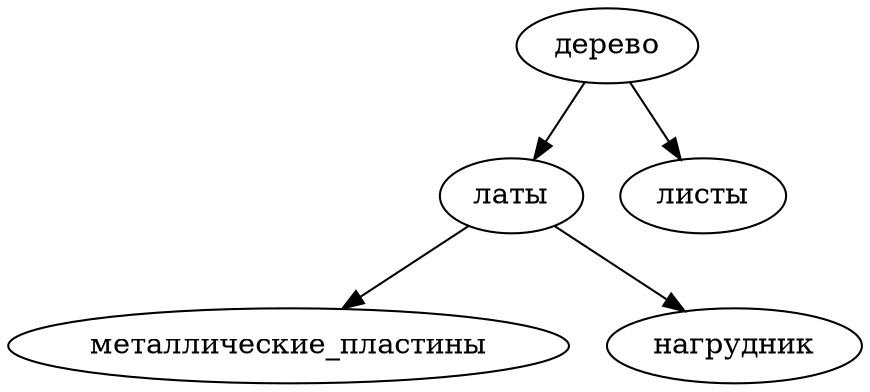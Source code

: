 digraph g {
	"дерево" -> "латы"
	"латы" -> "металлические_пластины"
	"латы" -> "нагрудник"
	"дерево" -> "листы"	
}

